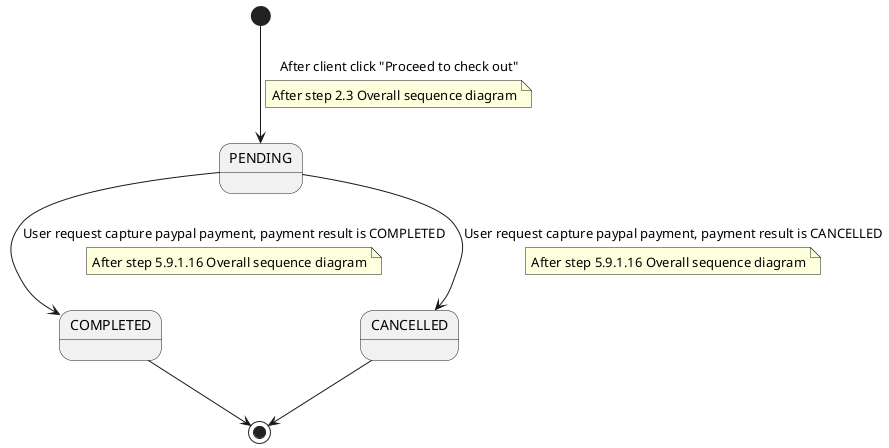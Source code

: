 @startuml Checkout states
[*] --> PENDING: After client click "Proceed to check out"
note on link
After step 2.3 Overall sequence diagram
end note

PENDING --> COMPLETED: User request capture paypal payment, payment result is COMPLETED
note on link
After step 5.9.1.16 Overall sequence diagram
end note
PENDING --> CANCELLED: User request capture paypal payment, payment result is CANCELLED
note on link
After step 5.9.1.16 Overall sequence diagram
end note

COMPLETED -->[*]
CANCELLED -->[*]
@enduml